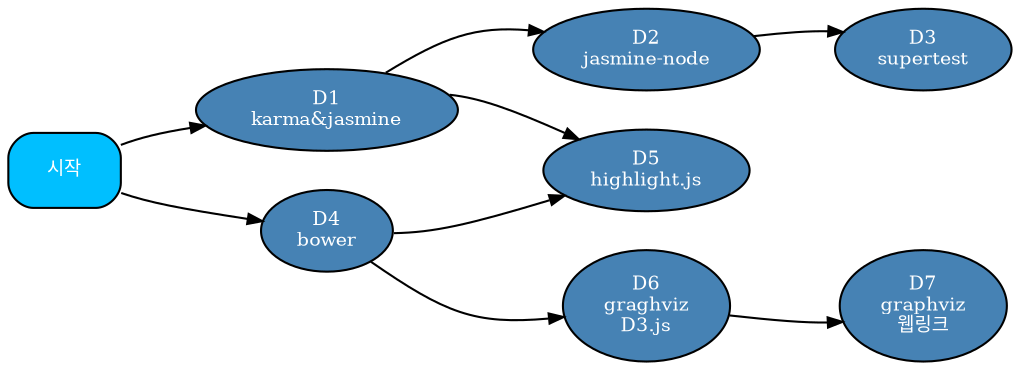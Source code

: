 digraph G {
  rankdir="LR";
  splines="curved";
  node [style=filled, fillcolor=steelblue, fontsize=9, fontcolor=white];
  edge [arrowsize=0.7];

  시작 [fillcolor=deepskyblue, shape="rect", style="filled, rounded"];
  d1 [href="/holiday-project-day-01/", label="D1\nkarma&jasmine"];
  d2 [href="/holiday-project-day-02/", label="D2\njasmine-node"];
  d3 [href="/holiday-project-day-03/", label="D3\nsupertest"];
  d4 [href="/holiday-project-day-04/", label="D4\nbower"];
  d5 [href="/holiday-project-day-05/", label="D5\nhighlight.js"];
  d6 [href="/holiday-project-day-06/", label="D6\ngraghviz\nD3.js"];
  d7 [href="/holiday-project-day-07/", label="D7\ngraphviz\n웹링크"];
  시작 -> d1 -> d2 -> d3;
  시작 -> d4 -> d5;
  d1 -> d5;
  d4 -> d6 -> d7;
}

/*
(05/07) 프로젝트 1일: 웹 브라우저 JS 테스트 환경 구축 - karma & jasmine
(05/08) 프로젝트 2일: 서버사이드 JS 테스트 환경 구축 - jasmine-node
(05/09) 프로젝트 3일: express 테스트 환경 구축 - supertest
(05/10) 프로젝트 4일: 웹 환경 패키지 매니저 - bower
(05/11) 프로젝트 5일: 문법 하이라이팅 - highlight.js
(05/12) 프로젝트 6일: 그래프 그리기 - graphviz & D3.js
(05/13) 프로젝트 7일: 그래프 그리기 - graphviz & D3.js
*/